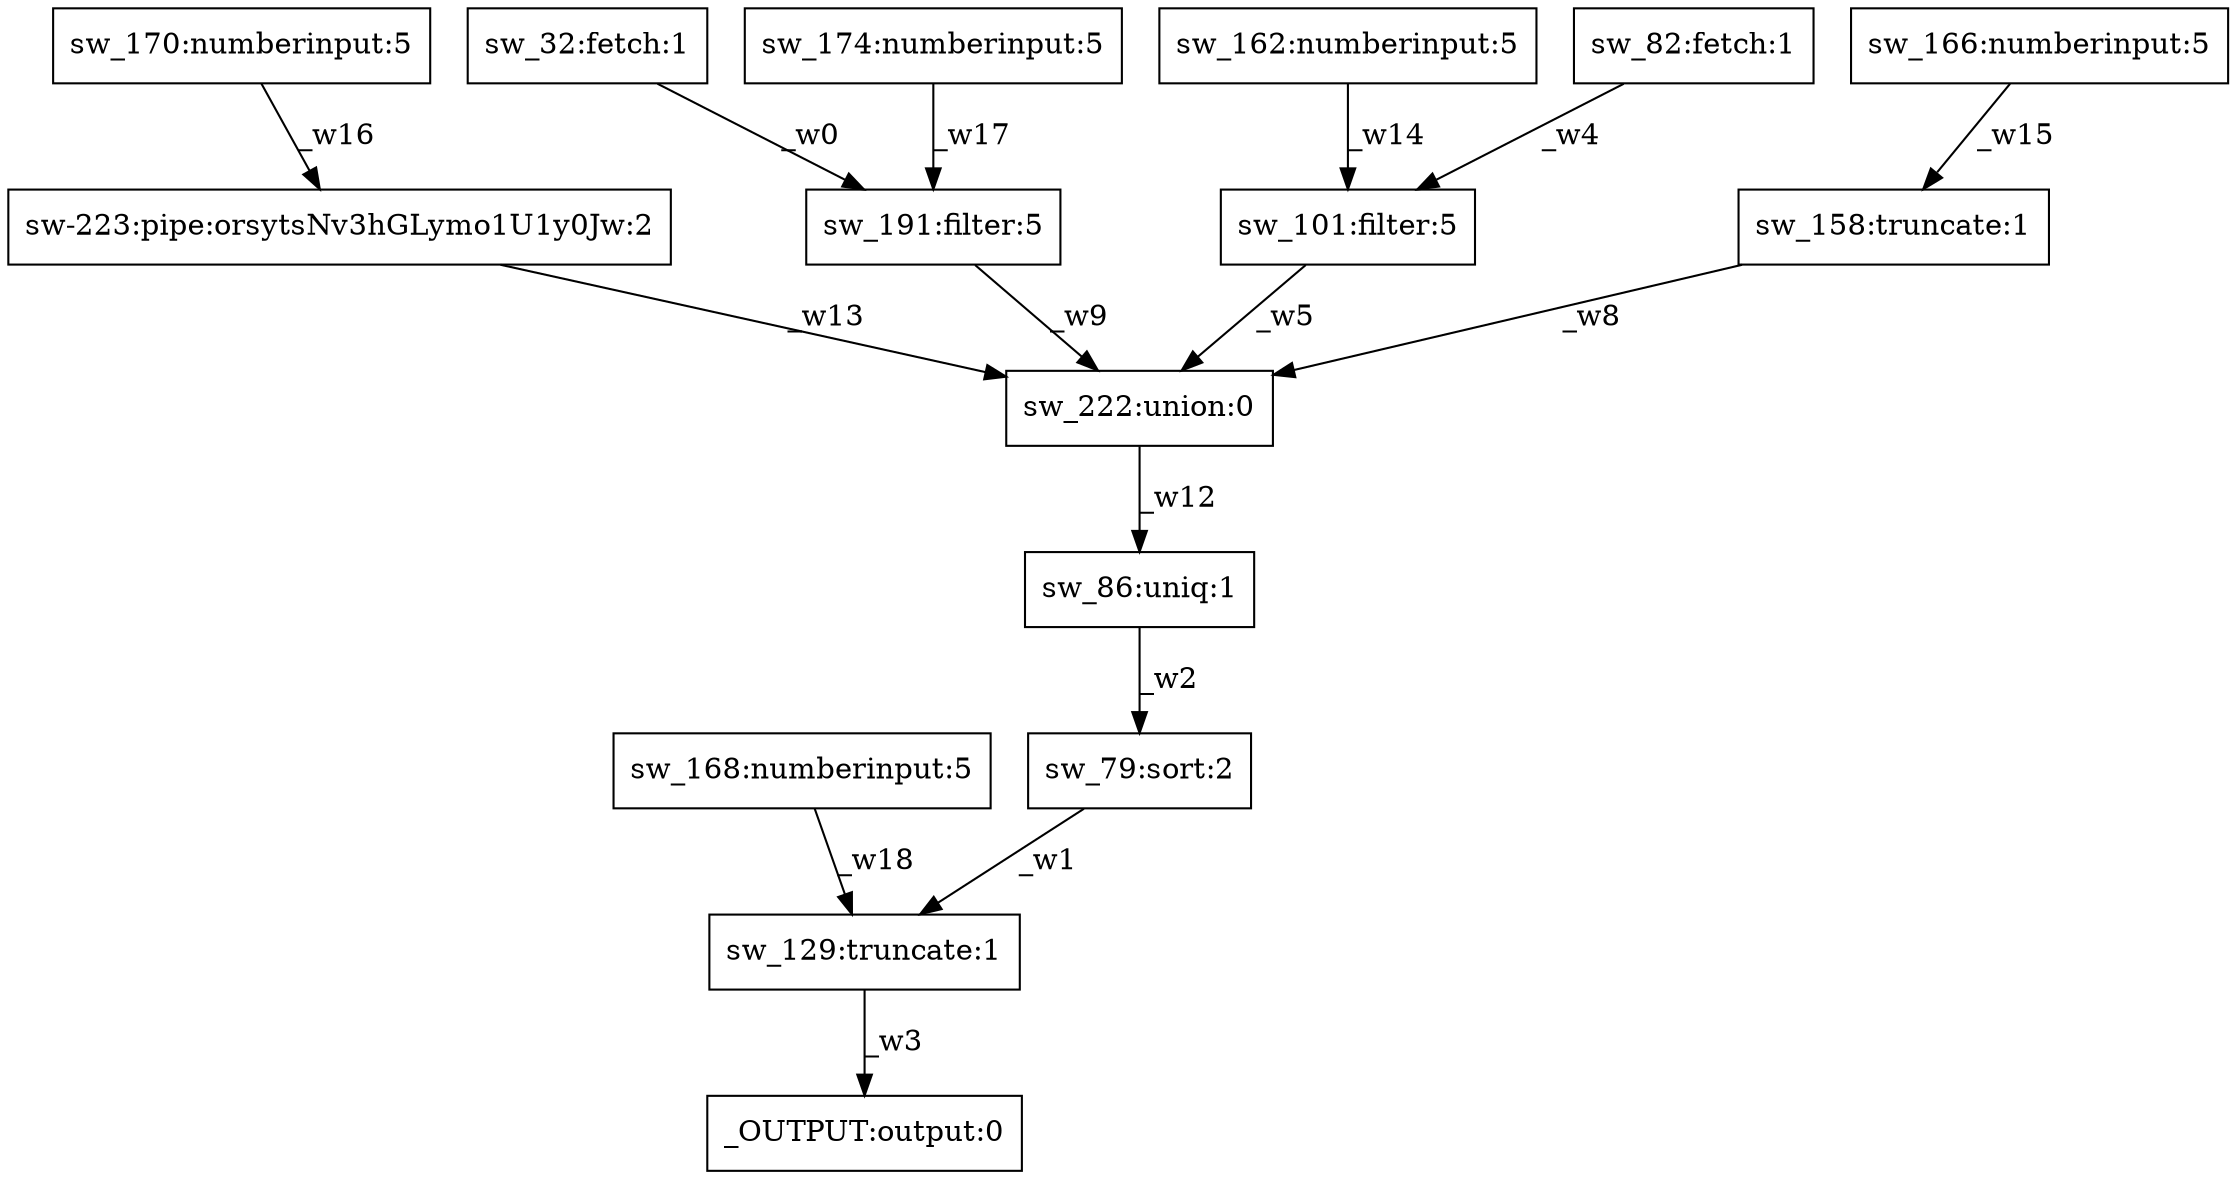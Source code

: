 digraph test1 { node [shape=box] "sw_129" [label="sw_129:truncate:1"];"_OUTPUT" [label="_OUTPUT:output:0"];"sw_162" [label="sw_162:numberinput:5"];"sw_222" [label="sw_222:union:0"];"sw-223" [label="sw-223:pipe:orsytsNv3hGLymo1U1y0Jw:2"];"sw_191" [label="sw_191:filter:5"];"sw_170" [label="sw_170:numberinput:5"];"sw_168" [label="sw_168:numberinput:5"];"sw_32" [label="sw_32:fetch:1"];"sw_174" [label="sw_174:numberinput:5"];"sw_79" [label="sw_79:sort:2"];"sw_101" [label="sw_101:filter:5"];"sw_86" [label="sw_86:uniq:1"];"sw_82" [label="sw_82:fetch:1"];"sw_158" [label="sw_158:truncate:1"];"sw_166" [label="sw_166:numberinput:5"];"sw_32" -> "sw_191" [label="_w0"];"sw_79" -> "sw_129" [label="_w1"];"sw_86" -> "sw_79" [label="_w2"];"sw_129" -> "_OUTPUT" [label="_w3"];"sw_82" -> "sw_101" [label="_w4"];"sw_101" -> "sw_222" [label="_w5"];"sw_158" -> "sw_222" [label="_w8"];"sw_191" -> "sw_222" [label="_w9"];"sw_222" -> "sw_86" [label="_w12"];"sw-223" -> "sw_222" [label="_w13"];"sw_162" -> "sw_101" [label="_w14"];"sw_166" -> "sw_158" [label="_w15"];"sw_170" -> "sw-223" [label="_w16"];"sw_174" -> "sw_191" [label="_w17"];"sw_168" -> "sw_129" [label="_w18"];}